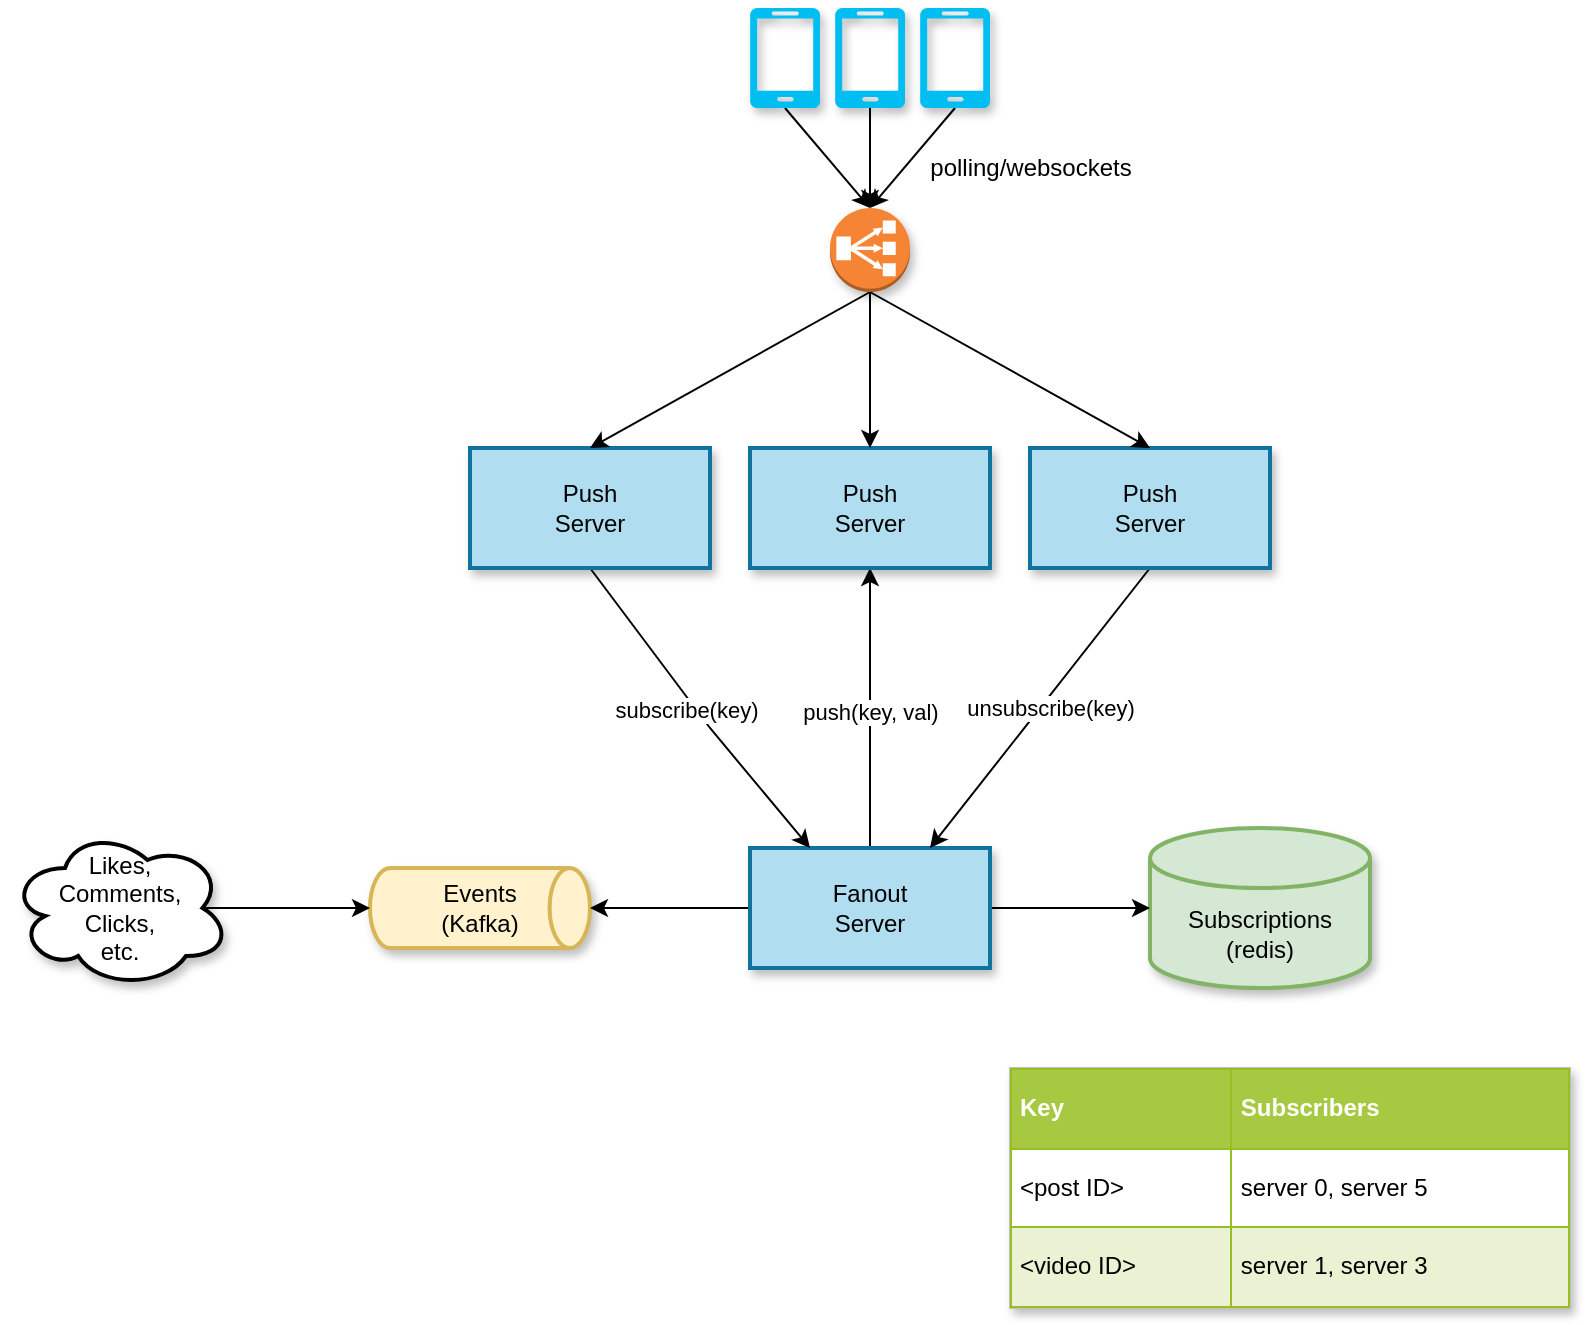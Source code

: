 <mxfile version="16.5.1" type="device"><diagram id="3j5xjCFA2k0mul_GP9IW" name="Page-1"><mxGraphModel dx="1956" dy="1952" grid="1" gridSize="10" guides="1" tooltips="1" connect="1" arrows="1" fold="1" page="1" pageScale="1" pageWidth="850" pageHeight="1100" math="0" shadow="0"><root><mxCell id="0"/><mxCell id="1" parent="0"/><mxCell id="QtpclxJ7Kms1PECmpaB2-47" style="edgeStyle=none;rounded=0;orthogonalLoop=1;jettySize=auto;html=1;exitX=0.5;exitY=1;exitDx=0;exitDy=0;exitPerimeter=0;entryX=0.5;entryY=0;entryDx=0;entryDy=0;entryPerimeter=0;strokeWidth=1;" edge="1" parent="1" source="QtpclxJ7Kms1PECmpaB2-43" target="QtpclxJ7Kms1PECmpaB2-38"><mxGeometry relative="1" as="geometry"/></mxCell><mxCell id="QtpclxJ7Kms1PECmpaB2-43" value="" style="verticalLabelPosition=middle;html=1;verticalAlign=middle;align=left;strokeColor=none;fillColor=#00BEF2;shape=mxgraph.azure.mobile;pointerEvents=1;shadow=1;labelPosition=right;" vertex="1" parent="1"><mxGeometry x="245" y="-20" width="35" height="50" as="geometry"/></mxCell><mxCell id="QtpclxJ7Kms1PECmpaB2-1" value="Events&lt;br&gt;(Kafka)" style="strokeWidth=2;html=1;shape=mxgraph.flowchart.direct_data;whiteSpace=wrap;fillColor=#fff2cc;strokeColor=#d6b656;shadow=1;" vertex="1" parent="1"><mxGeometry x="-30" y="410" width="110" height="40" as="geometry"/></mxCell><mxCell id="QtpclxJ7Kms1PECmpaB2-2" value="Subscriptions&lt;br&gt;(redis)" style="shape=cylinder3;whiteSpace=wrap;html=1;boundedLbl=1;backgroundOutline=1;size=15;shadow=1;fillColor=#d5e8d4;strokeColor=#82b366;strokeWidth=2;" vertex="1" parent="1"><mxGeometry x="360" y="390" width="110" height="80" as="geometry"/></mxCell><mxCell id="QtpclxJ7Kms1PECmpaB2-6" style="edgeStyle=orthogonalEdgeStyle;rounded=0;orthogonalLoop=1;jettySize=auto;html=1;exitX=1;exitY=0.5;exitDx=0;exitDy=0;" edge="1" parent="1" source="QtpclxJ7Kms1PECmpaB2-4" target="QtpclxJ7Kms1PECmpaB2-2"><mxGeometry relative="1" as="geometry"/></mxCell><mxCell id="QtpclxJ7Kms1PECmpaB2-12" style="edgeStyle=none;rounded=0;orthogonalLoop=1;jettySize=auto;html=1;exitX=0.5;exitY=0;exitDx=0;exitDy=0;strokeWidth=1;" edge="1" parent="1" source="QtpclxJ7Kms1PECmpaB2-4" target="QtpclxJ7Kms1PECmpaB2-8"><mxGeometry relative="1" as="geometry"/></mxCell><mxCell id="QtpclxJ7Kms1PECmpaB2-17" value="push(key, val)" style="edgeLabel;html=1;align=center;verticalAlign=middle;resizable=0;points=[];" vertex="1" connectable="0" parent="QtpclxJ7Kms1PECmpaB2-12"><mxGeometry x="-0.029" y="2" relative="1" as="geometry"><mxPoint x="2" as="offset"/></mxGeometry></mxCell><mxCell id="QtpclxJ7Kms1PECmpaB2-14" style="edgeStyle=none;rounded=0;orthogonalLoop=1;jettySize=auto;html=1;exitX=0;exitY=0.5;exitDx=0;exitDy=0;entryX=1;entryY=0.5;entryDx=0;entryDy=0;entryPerimeter=0;" edge="1" parent="1" source="QtpclxJ7Kms1PECmpaB2-4" target="QtpclxJ7Kms1PECmpaB2-1"><mxGeometry relative="1" as="geometry"/></mxCell><mxCell id="QtpclxJ7Kms1PECmpaB2-4" value="Fanout&lt;br&gt;Server" style="rounded=0;whiteSpace=wrap;html=1;shadow=1;strokeWidth=2;fillColor=#b1ddf0;strokeColor=#10739e;" vertex="1" parent="1"><mxGeometry x="160" y="400" width="120" height="60" as="geometry"/></mxCell><mxCell id="QtpclxJ7Kms1PECmpaB2-23" value="subscribe(key)" style="edgeStyle=none;rounded=0;orthogonalLoop=1;jettySize=auto;html=1;exitX=0.5;exitY=1;exitDx=0;exitDy=0;entryX=0.25;entryY=0;entryDx=0;entryDy=0;" edge="1" parent="1" source="QtpclxJ7Kms1PECmpaB2-7" target="QtpclxJ7Kms1PECmpaB2-4"><mxGeometry x="-0.035" y="-4" relative="1" as="geometry"><Array as="points"><mxPoint x="140" y="340"/></Array><mxPoint as="offset"/></mxGeometry></mxCell><mxCell id="QtpclxJ7Kms1PECmpaB2-7" value="Push&lt;br&gt;Server" style="rounded=0;whiteSpace=wrap;html=1;shadow=1;strokeWidth=2;fillColor=#b1ddf0;strokeColor=#10739e;" vertex="1" parent="1"><mxGeometry x="20" y="200" width="120" height="60" as="geometry"/></mxCell><mxCell id="QtpclxJ7Kms1PECmpaB2-8" value="Push&lt;br&gt;Server" style="rounded=0;whiteSpace=wrap;html=1;shadow=1;strokeWidth=2;fillColor=#b1ddf0;strokeColor=#10739e;" vertex="1" parent="1"><mxGeometry x="160" y="200" width="120" height="60" as="geometry"/></mxCell><mxCell id="QtpclxJ7Kms1PECmpaB2-18" value="unsubscribe(key)" style="edgeStyle=none;rounded=0;orthogonalLoop=1;jettySize=auto;html=1;exitX=0.5;exitY=1;exitDx=0;exitDy=0;entryX=0.75;entryY=0;entryDx=0;entryDy=0;" edge="1" parent="1" source="QtpclxJ7Kms1PECmpaB2-9" target="QtpclxJ7Kms1PECmpaB2-4"><mxGeometry x="-0.035" y="4" relative="1" as="geometry"><mxPoint as="offset"/></mxGeometry></mxCell><mxCell id="QtpclxJ7Kms1PECmpaB2-9" value="Push&lt;br&gt;Server" style="rounded=0;whiteSpace=wrap;html=1;shadow=1;strokeWidth=2;fillColor=#b1ddf0;strokeColor=#10739e;" vertex="1" parent="1"><mxGeometry x="300" y="200" width="120" height="60" as="geometry"/></mxCell><mxCell id="QtpclxJ7Kms1PECmpaB2-25" style="edgeStyle=none;rounded=0;orthogonalLoop=1;jettySize=auto;html=1;exitX=0.875;exitY=0.5;exitDx=0;exitDy=0;exitPerimeter=0;entryX=0;entryY=0.5;entryDx=0;entryDy=0;entryPerimeter=0;" edge="1" parent="1" source="QtpclxJ7Kms1PECmpaB2-24" target="QtpclxJ7Kms1PECmpaB2-1"><mxGeometry relative="1" as="geometry"/></mxCell><mxCell id="QtpclxJ7Kms1PECmpaB2-24" value="Likes,&lt;br&gt;Comments,&lt;br&gt;Clicks,&lt;br&gt;etc." style="ellipse;shape=cloud;whiteSpace=wrap;html=1;shadow=1;strokeWidth=2;" vertex="1" parent="1"><mxGeometry x="-210" y="390" width="110" height="80" as="geometry"/></mxCell><mxCell id="QtpclxJ7Kms1PECmpaB2-26" value="&lt;table border=&quot;1&quot; width=&quot;100%&quot; cellpadding=&quot;4&quot; style=&quot;width: 100% ; height: 100% ; border-collapse: collapse&quot;&gt;&lt;tbody&gt;&lt;tr style=&quot;background-color: #a7c942 ; color: #ffffff ; border: 1px solid #98bf21&quot;&gt;&lt;th align=&quot;left&quot;&gt;Key&lt;/th&gt;&lt;th align=&quot;left&quot;&gt;Subscribers&lt;/th&gt;&lt;/tr&gt;&lt;tr style=&quot;border: 1px solid #98bf21&quot;&gt;&lt;td&gt;&amp;lt;post ID&amp;gt;&lt;/td&gt;&lt;td&gt;server 0, server 5&lt;/td&gt;&lt;/tr&gt;&lt;tr style=&quot;background-color: #eaf2d3 ; border: 1px solid #98bf21&quot;&gt;&lt;td&gt;&amp;lt;video ID&amp;gt;&lt;/td&gt;&lt;td&gt;server 1, server 3&lt;/td&gt;&lt;/tr&gt;&lt;/tbody&gt;&lt;/table&gt;" style="text;html=1;strokeColor=#c0c0c0;fillColor=#ffffff;overflow=fill;rounded=0;shadow=1;" vertex="1" parent="1"><mxGeometry x="290" y="510" width="280" height="120" as="geometry"/></mxCell><mxCell id="QtpclxJ7Kms1PECmpaB2-42" style="edgeStyle=none;rounded=0;orthogonalLoop=1;jettySize=auto;html=1;exitX=0.5;exitY=1;exitDx=0;exitDy=0;exitPerimeter=0;strokeWidth=1;" edge="1" parent="1" source="QtpclxJ7Kms1PECmpaB2-31" target="QtpclxJ7Kms1PECmpaB2-38"><mxGeometry relative="1" as="geometry"/></mxCell><mxCell id="QtpclxJ7Kms1PECmpaB2-31" value="" style="verticalLabelPosition=middle;html=1;verticalAlign=middle;align=left;strokeColor=none;fillColor=#00BEF2;shape=mxgraph.azure.mobile;pointerEvents=1;shadow=1;labelPosition=right;" vertex="1" parent="1"><mxGeometry x="202.5" y="-20" width="35" height="50" as="geometry"/></mxCell><mxCell id="QtpclxJ7Kms1PECmpaB2-39" style="edgeStyle=none;rounded=0;orthogonalLoop=1;jettySize=auto;html=1;exitX=0.5;exitY=1;exitDx=0;exitDy=0;exitPerimeter=0;entryX=0.5;entryY=0;entryDx=0;entryDy=0;strokeWidth=1;" edge="1" parent="1" source="QtpclxJ7Kms1PECmpaB2-38" target="QtpclxJ7Kms1PECmpaB2-7"><mxGeometry relative="1" as="geometry"/></mxCell><mxCell id="QtpclxJ7Kms1PECmpaB2-40" style="edgeStyle=none;rounded=0;orthogonalLoop=1;jettySize=auto;html=1;exitX=0.5;exitY=1;exitDx=0;exitDy=0;exitPerimeter=0;entryX=0.5;entryY=0;entryDx=0;entryDy=0;strokeWidth=1;" edge="1" parent="1" source="QtpclxJ7Kms1PECmpaB2-38" target="QtpclxJ7Kms1PECmpaB2-8"><mxGeometry relative="1" as="geometry"/></mxCell><mxCell id="QtpclxJ7Kms1PECmpaB2-41" style="edgeStyle=none;rounded=0;orthogonalLoop=1;jettySize=auto;html=1;exitX=0.5;exitY=1;exitDx=0;exitDy=0;exitPerimeter=0;entryX=0.5;entryY=0;entryDx=0;entryDy=0;strokeWidth=1;" edge="1" parent="1" source="QtpclxJ7Kms1PECmpaB2-38" target="QtpclxJ7Kms1PECmpaB2-9"><mxGeometry relative="1" as="geometry"/></mxCell><mxCell id="QtpclxJ7Kms1PECmpaB2-38" value="" style="outlineConnect=0;dashed=0;verticalLabelPosition=bottom;verticalAlign=top;align=center;html=1;shape=mxgraph.aws3.classic_load_balancer;fillColor=#F58534;gradientColor=none;shadow=1;strokeWidth=2;" vertex="1" parent="1"><mxGeometry x="200" y="80" width="40" height="42" as="geometry"/></mxCell><mxCell id="QtpclxJ7Kms1PECmpaB2-48" style="edgeStyle=none;rounded=0;orthogonalLoop=1;jettySize=auto;html=1;exitX=0.5;exitY=1;exitDx=0;exitDy=0;exitPerimeter=0;strokeWidth=1;" edge="1" parent="1" source="QtpclxJ7Kms1PECmpaB2-44"><mxGeometry relative="1" as="geometry"><mxPoint x="220" y="80" as="targetPoint"/></mxGeometry></mxCell><mxCell id="QtpclxJ7Kms1PECmpaB2-44" value="" style="verticalLabelPosition=middle;html=1;verticalAlign=middle;align=left;strokeColor=none;fillColor=#00BEF2;shape=mxgraph.azure.mobile;pointerEvents=1;shadow=1;labelPosition=right;" vertex="1" parent="1"><mxGeometry x="160" y="-20" width="35" height="50" as="geometry"/></mxCell><mxCell id="QtpclxJ7Kms1PECmpaB2-49" value="polling/websockets" style="text;html=1;align=center;verticalAlign=middle;resizable=0;points=[];autosize=1;strokeColor=none;fillColor=none;" vertex="1" parent="1"><mxGeometry x="240" y="50" width="120" height="20" as="geometry"/></mxCell></root></mxGraphModel></diagram></mxfile>